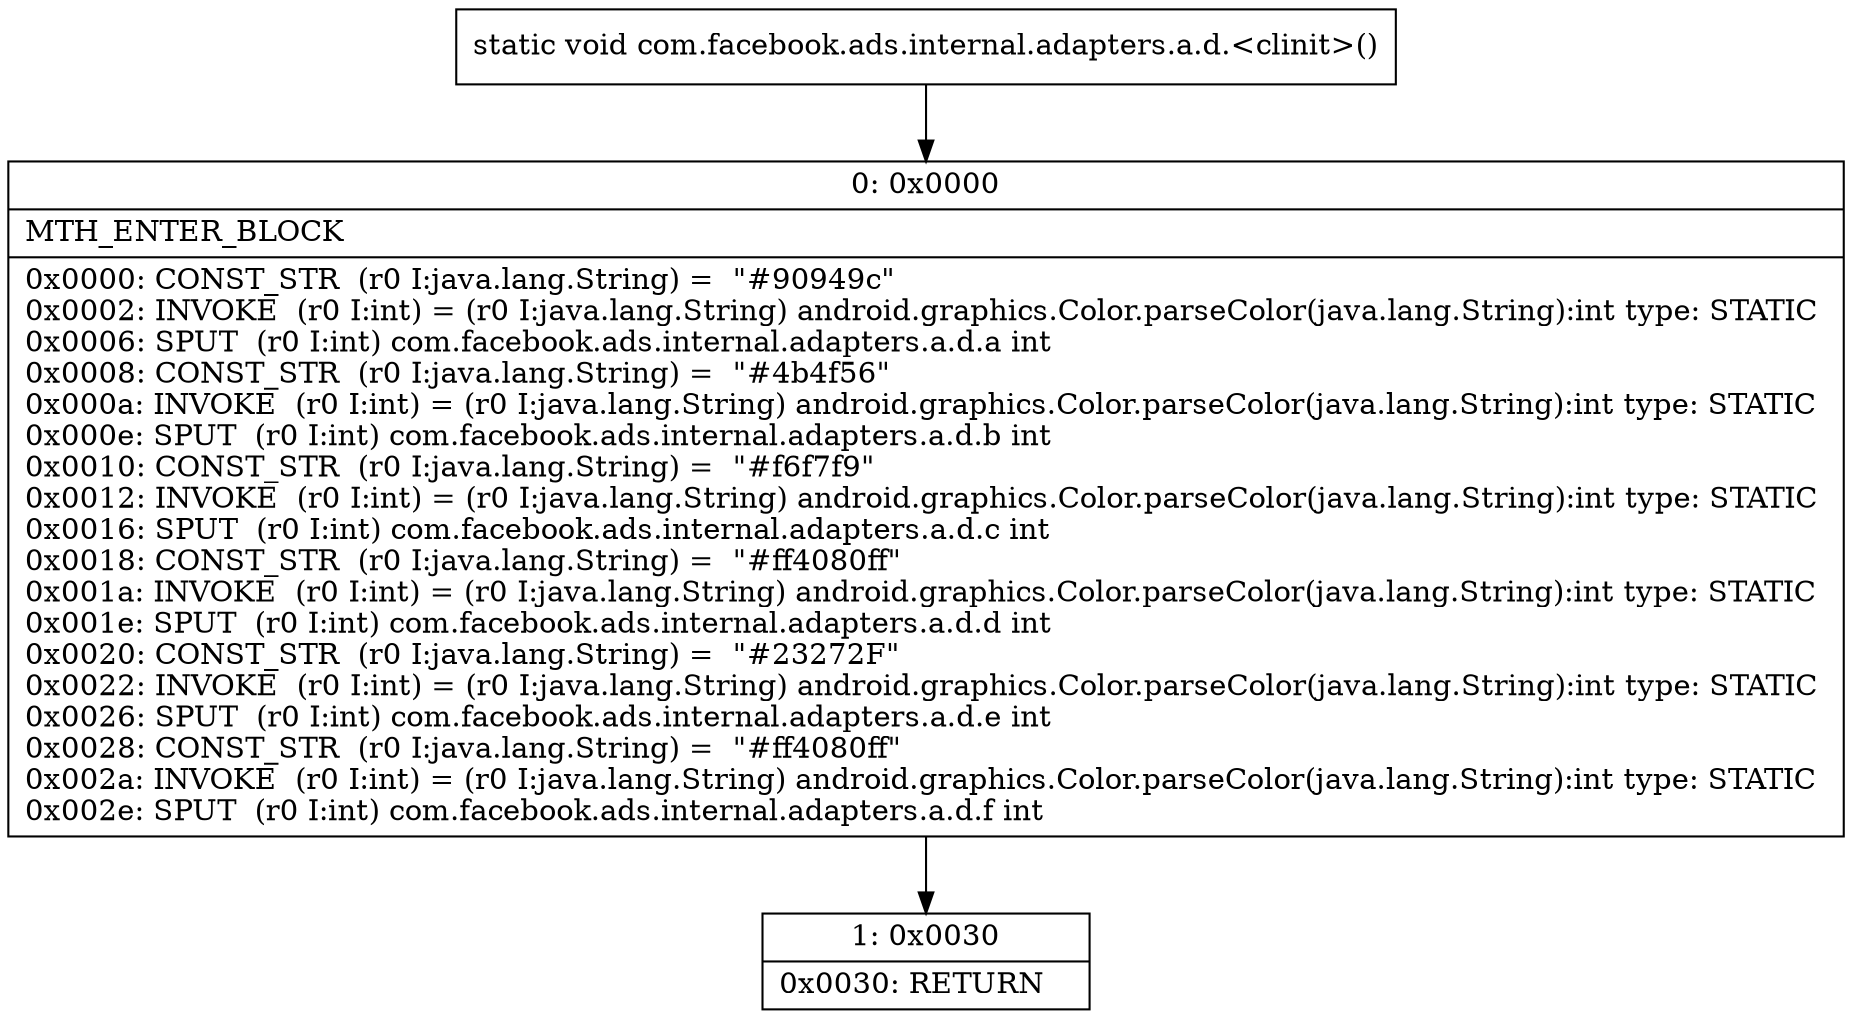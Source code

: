 digraph "CFG forcom.facebook.ads.internal.adapters.a.d.\<clinit\>()V" {
Node_0 [shape=record,label="{0\:\ 0x0000|MTH_ENTER_BLOCK\l|0x0000: CONST_STR  (r0 I:java.lang.String) =  \"#90949c\" \l0x0002: INVOKE  (r0 I:int) = (r0 I:java.lang.String) android.graphics.Color.parseColor(java.lang.String):int type: STATIC \l0x0006: SPUT  (r0 I:int) com.facebook.ads.internal.adapters.a.d.a int \l0x0008: CONST_STR  (r0 I:java.lang.String) =  \"#4b4f56\" \l0x000a: INVOKE  (r0 I:int) = (r0 I:java.lang.String) android.graphics.Color.parseColor(java.lang.String):int type: STATIC \l0x000e: SPUT  (r0 I:int) com.facebook.ads.internal.adapters.a.d.b int \l0x0010: CONST_STR  (r0 I:java.lang.String) =  \"#f6f7f9\" \l0x0012: INVOKE  (r0 I:int) = (r0 I:java.lang.String) android.graphics.Color.parseColor(java.lang.String):int type: STATIC \l0x0016: SPUT  (r0 I:int) com.facebook.ads.internal.adapters.a.d.c int \l0x0018: CONST_STR  (r0 I:java.lang.String) =  \"#ff4080ff\" \l0x001a: INVOKE  (r0 I:int) = (r0 I:java.lang.String) android.graphics.Color.parseColor(java.lang.String):int type: STATIC \l0x001e: SPUT  (r0 I:int) com.facebook.ads.internal.adapters.a.d.d int \l0x0020: CONST_STR  (r0 I:java.lang.String) =  \"#23272F\" \l0x0022: INVOKE  (r0 I:int) = (r0 I:java.lang.String) android.graphics.Color.parseColor(java.lang.String):int type: STATIC \l0x0026: SPUT  (r0 I:int) com.facebook.ads.internal.adapters.a.d.e int \l0x0028: CONST_STR  (r0 I:java.lang.String) =  \"#ff4080ff\" \l0x002a: INVOKE  (r0 I:int) = (r0 I:java.lang.String) android.graphics.Color.parseColor(java.lang.String):int type: STATIC \l0x002e: SPUT  (r0 I:int) com.facebook.ads.internal.adapters.a.d.f int \l}"];
Node_1 [shape=record,label="{1\:\ 0x0030|0x0030: RETURN   \l}"];
MethodNode[shape=record,label="{static void com.facebook.ads.internal.adapters.a.d.\<clinit\>() }"];
MethodNode -> Node_0;
Node_0 -> Node_1;
}

